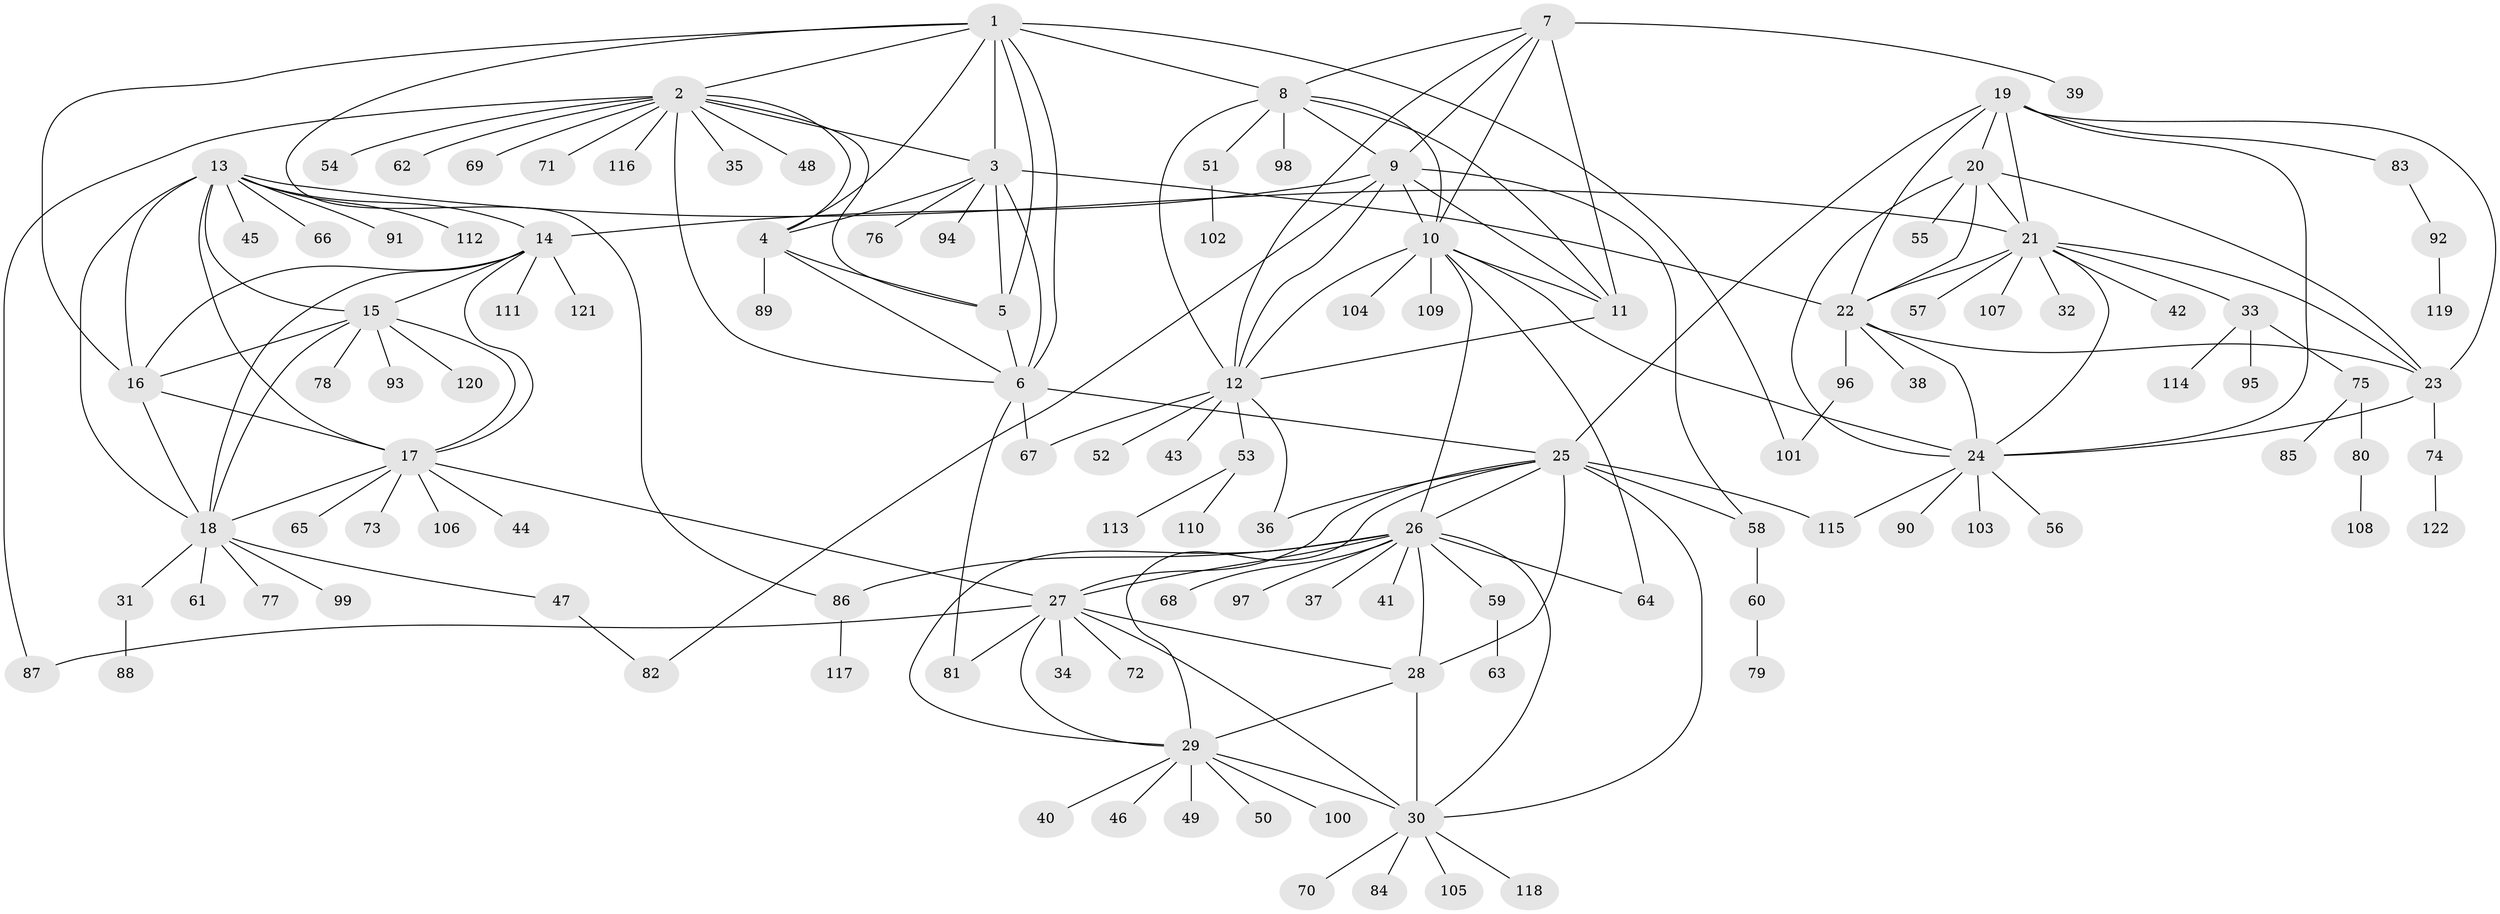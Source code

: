 // coarse degree distribution, {7: 0.04081632653061224, 12: 0.01020408163265306, 6: 0.04081632653061224, 9: 0.030612244897959183, 8: 0.02040816326530612, 17: 0.01020408163265306, 10: 0.01020408163265306, 5: 0.01020408163265306, 14: 0.01020408163265306, 4: 0.030612244897959183, 13: 0.01020408163265306, 11: 0.01020408163265306, 1: 0.6428571428571429, 2: 0.12244897959183673}
// Generated by graph-tools (version 1.1) at 2025/24/03/03/25 07:24:13]
// undirected, 122 vertices, 187 edges
graph export_dot {
graph [start="1"]
  node [color=gray90,style=filled];
  1;
  2;
  3;
  4;
  5;
  6;
  7;
  8;
  9;
  10;
  11;
  12;
  13;
  14;
  15;
  16;
  17;
  18;
  19;
  20;
  21;
  22;
  23;
  24;
  25;
  26;
  27;
  28;
  29;
  30;
  31;
  32;
  33;
  34;
  35;
  36;
  37;
  38;
  39;
  40;
  41;
  42;
  43;
  44;
  45;
  46;
  47;
  48;
  49;
  50;
  51;
  52;
  53;
  54;
  55;
  56;
  57;
  58;
  59;
  60;
  61;
  62;
  63;
  64;
  65;
  66;
  67;
  68;
  69;
  70;
  71;
  72;
  73;
  74;
  75;
  76;
  77;
  78;
  79;
  80;
  81;
  82;
  83;
  84;
  85;
  86;
  87;
  88;
  89;
  90;
  91;
  92;
  93;
  94;
  95;
  96;
  97;
  98;
  99;
  100;
  101;
  102;
  103;
  104;
  105;
  106;
  107;
  108;
  109;
  110;
  111;
  112;
  113;
  114;
  115;
  116;
  117;
  118;
  119;
  120;
  121;
  122;
  1 -- 2;
  1 -- 3;
  1 -- 4;
  1 -- 5;
  1 -- 6;
  1 -- 8;
  1 -- 16;
  1 -- 86;
  1 -- 101;
  2 -- 3;
  2 -- 4;
  2 -- 5;
  2 -- 6;
  2 -- 35;
  2 -- 48;
  2 -- 54;
  2 -- 62;
  2 -- 69;
  2 -- 71;
  2 -- 87;
  2 -- 116;
  3 -- 4;
  3 -- 5;
  3 -- 6;
  3 -- 22;
  3 -- 76;
  3 -- 94;
  4 -- 5;
  4 -- 6;
  4 -- 89;
  5 -- 6;
  6 -- 25;
  6 -- 67;
  6 -- 81;
  7 -- 8;
  7 -- 9;
  7 -- 10;
  7 -- 11;
  7 -- 12;
  7 -- 39;
  8 -- 9;
  8 -- 10;
  8 -- 11;
  8 -- 12;
  8 -- 51;
  8 -- 98;
  9 -- 10;
  9 -- 11;
  9 -- 12;
  9 -- 14;
  9 -- 58;
  9 -- 82;
  10 -- 11;
  10 -- 12;
  10 -- 24;
  10 -- 26;
  10 -- 64;
  10 -- 104;
  10 -- 109;
  11 -- 12;
  12 -- 36;
  12 -- 43;
  12 -- 52;
  12 -- 53;
  12 -- 67;
  13 -- 14;
  13 -- 15;
  13 -- 16;
  13 -- 17;
  13 -- 18;
  13 -- 21;
  13 -- 45;
  13 -- 66;
  13 -- 91;
  13 -- 112;
  14 -- 15;
  14 -- 16;
  14 -- 17;
  14 -- 18;
  14 -- 111;
  14 -- 121;
  15 -- 16;
  15 -- 17;
  15 -- 18;
  15 -- 78;
  15 -- 93;
  15 -- 120;
  16 -- 17;
  16 -- 18;
  17 -- 18;
  17 -- 27;
  17 -- 44;
  17 -- 65;
  17 -- 73;
  17 -- 106;
  18 -- 31;
  18 -- 47;
  18 -- 61;
  18 -- 77;
  18 -- 99;
  19 -- 20;
  19 -- 21;
  19 -- 22;
  19 -- 23;
  19 -- 24;
  19 -- 25;
  19 -- 83;
  20 -- 21;
  20 -- 22;
  20 -- 23;
  20 -- 24;
  20 -- 55;
  21 -- 22;
  21 -- 23;
  21 -- 24;
  21 -- 32;
  21 -- 33;
  21 -- 42;
  21 -- 57;
  21 -- 107;
  22 -- 23;
  22 -- 24;
  22 -- 38;
  22 -- 96;
  23 -- 24;
  23 -- 74;
  24 -- 56;
  24 -- 90;
  24 -- 103;
  24 -- 115;
  25 -- 26;
  25 -- 27;
  25 -- 28;
  25 -- 29;
  25 -- 30;
  25 -- 36;
  25 -- 58;
  25 -- 115;
  26 -- 27;
  26 -- 28;
  26 -- 29;
  26 -- 30;
  26 -- 37;
  26 -- 41;
  26 -- 59;
  26 -- 64;
  26 -- 68;
  26 -- 86;
  26 -- 97;
  27 -- 28;
  27 -- 29;
  27 -- 30;
  27 -- 34;
  27 -- 72;
  27 -- 81;
  27 -- 87;
  28 -- 29;
  28 -- 30;
  29 -- 30;
  29 -- 40;
  29 -- 46;
  29 -- 49;
  29 -- 50;
  29 -- 100;
  30 -- 70;
  30 -- 84;
  30 -- 105;
  30 -- 118;
  31 -- 88;
  33 -- 75;
  33 -- 95;
  33 -- 114;
  47 -- 82;
  51 -- 102;
  53 -- 110;
  53 -- 113;
  58 -- 60;
  59 -- 63;
  60 -- 79;
  74 -- 122;
  75 -- 80;
  75 -- 85;
  80 -- 108;
  83 -- 92;
  86 -- 117;
  92 -- 119;
  96 -- 101;
}
